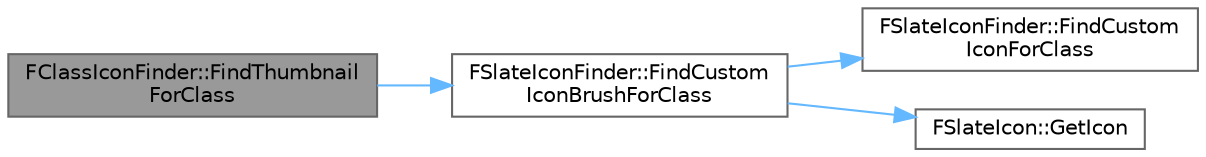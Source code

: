 digraph "FClassIconFinder::FindThumbnailForClass"
{
 // INTERACTIVE_SVG=YES
 // LATEX_PDF_SIZE
  bgcolor="transparent";
  edge [fontname=Helvetica,fontsize=10,labelfontname=Helvetica,labelfontsize=10];
  node [fontname=Helvetica,fontsize=10,shape=box,height=0.2,width=0.4];
  rankdir="LR";
  Node1 [id="Node000001",label="FClassIconFinder::FindThumbnail\lForClass",height=0.2,width=0.4,color="gray40", fillcolor="grey60", style="filled", fontcolor="black",tooltip="Find the large thumbnail name to use for the supplied class."];
  Node1 -> Node2 [id="edge1_Node000001_Node000002",color="steelblue1",style="solid",tooltip=" "];
  Node2 [id="Node000002",label="FSlateIconFinder::FindCustom\lIconBrushForClass",height=0.2,width=0.4,color="grey40", fillcolor="white", style="filled",URL="$d6/d73/classFSlateIconFinder.html#a94a3f76ab1669bbcf5ba0123d23c85e0",tooltip="Find a custom icon to use for the supplied struct, according to the specified base style."];
  Node2 -> Node3 [id="edge2_Node000002_Node000003",color="steelblue1",style="solid",tooltip=" "];
  Node3 [id="Node000003",label="FSlateIconFinder::FindCustom\lIconForClass",height=0.2,width=0.4,color="grey40", fillcolor="white", style="filled",URL="$d6/d73/classFSlateIconFinder.html#a45950e1f3a7c39a9ec43c6736d1ebf25",tooltip="Find a custom icon to use for the supplied struct, according to the specified base style."];
  Node2 -> Node4 [id="edge3_Node000002_Node000004",color="steelblue1",style="solid",tooltip=" "];
  Node4 [id="Node000004",label="FSlateIcon::GetIcon",height=0.2,width=0.4,color="grey40", fillcolor="white", style="filled",URL="$d0/de7/structFSlateIcon.html#acb8f53ab1f7c3738640450be9d1f3daf",tooltip="Gets the resolved icon."];
}
